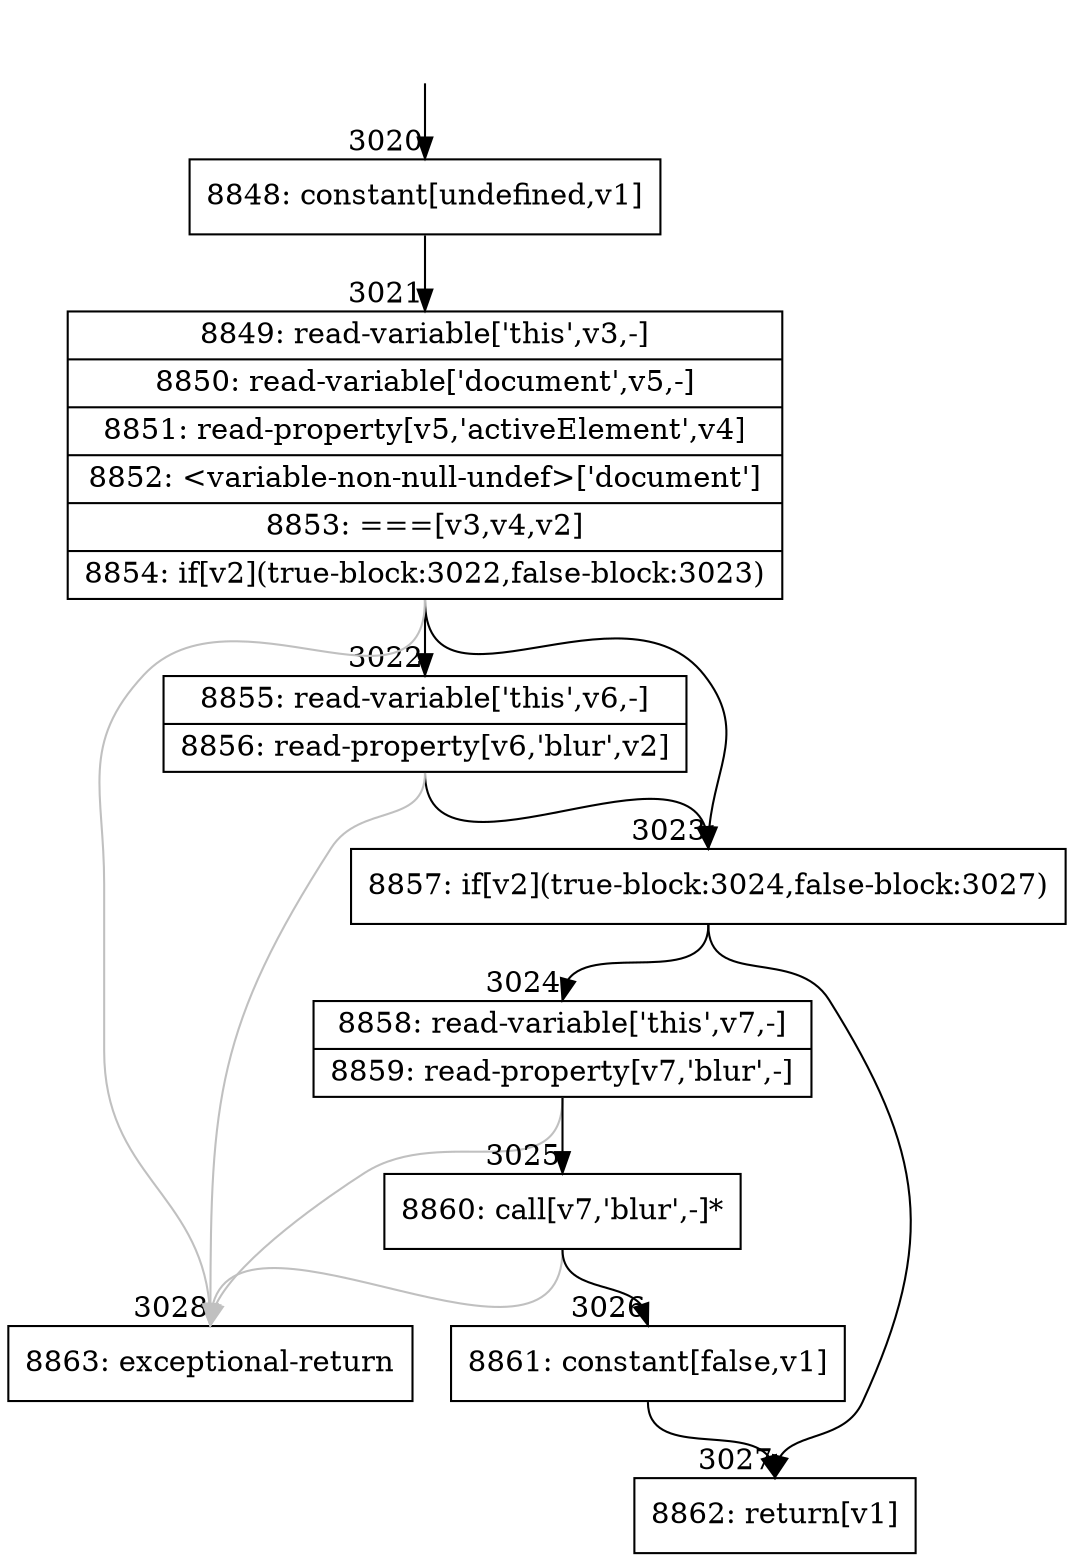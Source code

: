 digraph {
rankdir="TD"
BB_entry182[shape=none,label=""];
BB_entry182 -> BB3020 [tailport=s, headport=n, headlabel="    3020"]
BB3020 [shape=record label="{8848: constant[undefined,v1]}" ] 
BB3020 -> BB3021 [tailport=s, headport=n, headlabel="      3021"]
BB3021 [shape=record label="{8849: read-variable['this',v3,-]|8850: read-variable['document',v5,-]|8851: read-property[v5,'activeElement',v4]|8852: \<variable-non-null-undef\>['document']|8853: ===[v3,v4,v2]|8854: if[v2](true-block:3022,false-block:3023)}" ] 
BB3021 -> BB3023 [tailport=s, headport=n, headlabel="      3023"]
BB3021 -> BB3022 [tailport=s, headport=n, headlabel="      3022"]
BB3021 -> BB3028 [tailport=s, headport=n, color=gray, headlabel="      3028"]
BB3022 [shape=record label="{8855: read-variable['this',v6,-]|8856: read-property[v6,'blur',v2]}" ] 
BB3022 -> BB3023 [tailport=s, headport=n]
BB3022 -> BB3028 [tailport=s, headport=n, color=gray]
BB3023 [shape=record label="{8857: if[v2](true-block:3024,false-block:3027)}" ] 
BB3023 -> BB3024 [tailport=s, headport=n, headlabel="      3024"]
BB3023 -> BB3027 [tailport=s, headport=n, headlabel="      3027"]
BB3024 [shape=record label="{8858: read-variable['this',v7,-]|8859: read-property[v7,'blur',-]}" ] 
BB3024 -> BB3025 [tailport=s, headport=n, headlabel="      3025"]
BB3024 -> BB3028 [tailport=s, headport=n, color=gray]
BB3025 [shape=record label="{8860: call[v7,'blur',-]*}" ] 
BB3025 -> BB3026 [tailport=s, headport=n, headlabel="      3026"]
BB3025 -> BB3028 [tailport=s, headport=n, color=gray]
BB3026 [shape=record label="{8861: constant[false,v1]}" ] 
BB3026 -> BB3027 [tailport=s, headport=n]
BB3027 [shape=record label="{8862: return[v1]}" ] 
BB3028 [shape=record label="{8863: exceptional-return}" ] 
}
